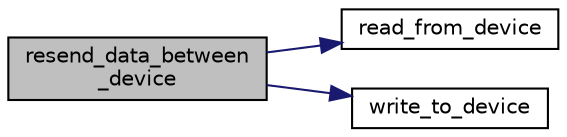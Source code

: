 digraph "resend_data_between_device"
{
  edge [fontname="Helvetica",fontsize="10",labelfontname="Helvetica",labelfontsize="10"];
  node [fontname="Helvetica",fontsize="10",shape=record];
  rankdir="LR";
  Node43 [label="resend_data_between\l_device",height=0.2,width=0.4,color="black", fillcolor="grey75", style="filled", fontcolor="black"];
  Node43 -> Node44 [color="midnightblue",fontsize="10",style="solid",fontname="Helvetica"];
  Node44 [label="read_from_device",height=0.2,width=0.4,color="black", fillcolor="white", style="filled",URL="$Hand_8c.html#aa3b99a67181923f3d668d7f2537251d9",tooltip="Reads data from connected device via serial line. "];
  Node43 -> Node45 [color="midnightblue",fontsize="10",style="solid",fontname="Helvetica"];
  Node45 [label="write_to_device",height=0.2,width=0.4,color="black", fillcolor="white", style="filled",URL="$Hand_8c.html#a978772edaba730e028fd8419ee463264",tooltip="Send data to device. "];
}
